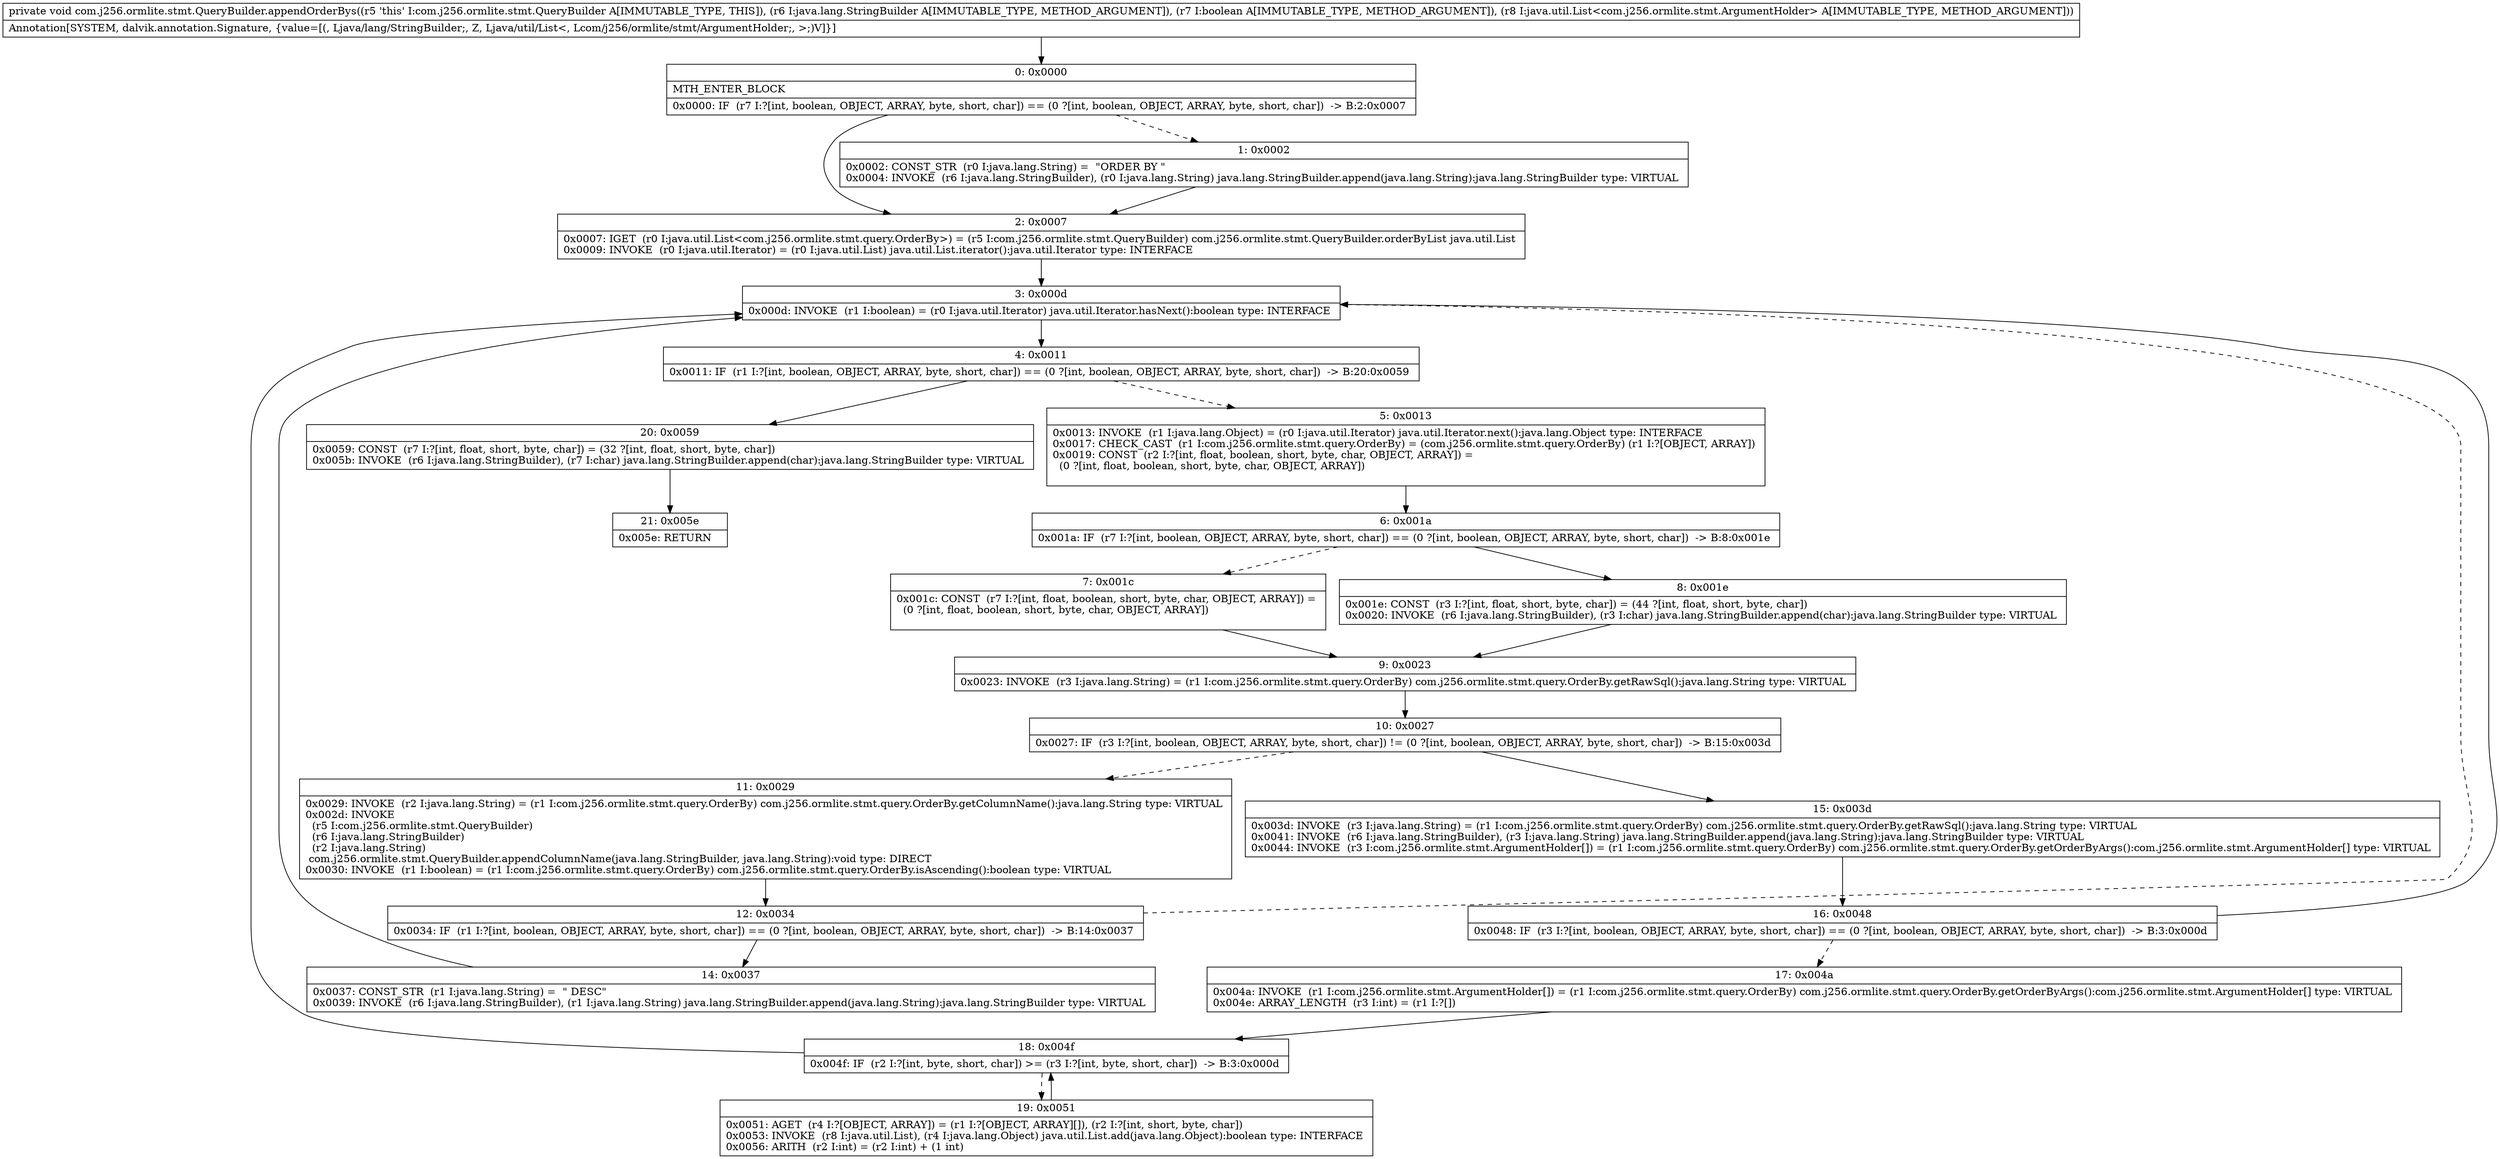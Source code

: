 digraph "CFG forcom.j256.ormlite.stmt.QueryBuilder.appendOrderBys(Ljava\/lang\/StringBuilder;ZLjava\/util\/List;)V" {
Node_0 [shape=record,label="{0\:\ 0x0000|MTH_ENTER_BLOCK\l|0x0000: IF  (r7 I:?[int, boolean, OBJECT, ARRAY, byte, short, char]) == (0 ?[int, boolean, OBJECT, ARRAY, byte, short, char])  \-\> B:2:0x0007 \l}"];
Node_1 [shape=record,label="{1\:\ 0x0002|0x0002: CONST_STR  (r0 I:java.lang.String) =  \"ORDER BY \" \l0x0004: INVOKE  (r6 I:java.lang.StringBuilder), (r0 I:java.lang.String) java.lang.StringBuilder.append(java.lang.String):java.lang.StringBuilder type: VIRTUAL \l}"];
Node_2 [shape=record,label="{2\:\ 0x0007|0x0007: IGET  (r0 I:java.util.List\<com.j256.ormlite.stmt.query.OrderBy\>) = (r5 I:com.j256.ormlite.stmt.QueryBuilder) com.j256.ormlite.stmt.QueryBuilder.orderByList java.util.List \l0x0009: INVOKE  (r0 I:java.util.Iterator) = (r0 I:java.util.List) java.util.List.iterator():java.util.Iterator type: INTERFACE \l}"];
Node_3 [shape=record,label="{3\:\ 0x000d|0x000d: INVOKE  (r1 I:boolean) = (r0 I:java.util.Iterator) java.util.Iterator.hasNext():boolean type: INTERFACE \l}"];
Node_4 [shape=record,label="{4\:\ 0x0011|0x0011: IF  (r1 I:?[int, boolean, OBJECT, ARRAY, byte, short, char]) == (0 ?[int, boolean, OBJECT, ARRAY, byte, short, char])  \-\> B:20:0x0059 \l}"];
Node_5 [shape=record,label="{5\:\ 0x0013|0x0013: INVOKE  (r1 I:java.lang.Object) = (r0 I:java.util.Iterator) java.util.Iterator.next():java.lang.Object type: INTERFACE \l0x0017: CHECK_CAST  (r1 I:com.j256.ormlite.stmt.query.OrderBy) = (com.j256.ormlite.stmt.query.OrderBy) (r1 I:?[OBJECT, ARRAY]) \l0x0019: CONST  (r2 I:?[int, float, boolean, short, byte, char, OBJECT, ARRAY]) = \l  (0 ?[int, float, boolean, short, byte, char, OBJECT, ARRAY])\l \l}"];
Node_6 [shape=record,label="{6\:\ 0x001a|0x001a: IF  (r7 I:?[int, boolean, OBJECT, ARRAY, byte, short, char]) == (0 ?[int, boolean, OBJECT, ARRAY, byte, short, char])  \-\> B:8:0x001e \l}"];
Node_7 [shape=record,label="{7\:\ 0x001c|0x001c: CONST  (r7 I:?[int, float, boolean, short, byte, char, OBJECT, ARRAY]) = \l  (0 ?[int, float, boolean, short, byte, char, OBJECT, ARRAY])\l \l}"];
Node_8 [shape=record,label="{8\:\ 0x001e|0x001e: CONST  (r3 I:?[int, float, short, byte, char]) = (44 ?[int, float, short, byte, char]) \l0x0020: INVOKE  (r6 I:java.lang.StringBuilder), (r3 I:char) java.lang.StringBuilder.append(char):java.lang.StringBuilder type: VIRTUAL \l}"];
Node_9 [shape=record,label="{9\:\ 0x0023|0x0023: INVOKE  (r3 I:java.lang.String) = (r1 I:com.j256.ormlite.stmt.query.OrderBy) com.j256.ormlite.stmt.query.OrderBy.getRawSql():java.lang.String type: VIRTUAL \l}"];
Node_10 [shape=record,label="{10\:\ 0x0027|0x0027: IF  (r3 I:?[int, boolean, OBJECT, ARRAY, byte, short, char]) != (0 ?[int, boolean, OBJECT, ARRAY, byte, short, char])  \-\> B:15:0x003d \l}"];
Node_11 [shape=record,label="{11\:\ 0x0029|0x0029: INVOKE  (r2 I:java.lang.String) = (r1 I:com.j256.ormlite.stmt.query.OrderBy) com.j256.ormlite.stmt.query.OrderBy.getColumnName():java.lang.String type: VIRTUAL \l0x002d: INVOKE  \l  (r5 I:com.j256.ormlite.stmt.QueryBuilder)\l  (r6 I:java.lang.StringBuilder)\l  (r2 I:java.lang.String)\l com.j256.ormlite.stmt.QueryBuilder.appendColumnName(java.lang.StringBuilder, java.lang.String):void type: DIRECT \l0x0030: INVOKE  (r1 I:boolean) = (r1 I:com.j256.ormlite.stmt.query.OrderBy) com.j256.ormlite.stmt.query.OrderBy.isAscending():boolean type: VIRTUAL \l}"];
Node_12 [shape=record,label="{12\:\ 0x0034|0x0034: IF  (r1 I:?[int, boolean, OBJECT, ARRAY, byte, short, char]) == (0 ?[int, boolean, OBJECT, ARRAY, byte, short, char])  \-\> B:14:0x0037 \l}"];
Node_14 [shape=record,label="{14\:\ 0x0037|0x0037: CONST_STR  (r1 I:java.lang.String) =  \" DESC\" \l0x0039: INVOKE  (r6 I:java.lang.StringBuilder), (r1 I:java.lang.String) java.lang.StringBuilder.append(java.lang.String):java.lang.StringBuilder type: VIRTUAL \l}"];
Node_15 [shape=record,label="{15\:\ 0x003d|0x003d: INVOKE  (r3 I:java.lang.String) = (r1 I:com.j256.ormlite.stmt.query.OrderBy) com.j256.ormlite.stmt.query.OrderBy.getRawSql():java.lang.String type: VIRTUAL \l0x0041: INVOKE  (r6 I:java.lang.StringBuilder), (r3 I:java.lang.String) java.lang.StringBuilder.append(java.lang.String):java.lang.StringBuilder type: VIRTUAL \l0x0044: INVOKE  (r3 I:com.j256.ormlite.stmt.ArgumentHolder[]) = (r1 I:com.j256.ormlite.stmt.query.OrderBy) com.j256.ormlite.stmt.query.OrderBy.getOrderByArgs():com.j256.ormlite.stmt.ArgumentHolder[] type: VIRTUAL \l}"];
Node_16 [shape=record,label="{16\:\ 0x0048|0x0048: IF  (r3 I:?[int, boolean, OBJECT, ARRAY, byte, short, char]) == (0 ?[int, boolean, OBJECT, ARRAY, byte, short, char])  \-\> B:3:0x000d \l}"];
Node_17 [shape=record,label="{17\:\ 0x004a|0x004a: INVOKE  (r1 I:com.j256.ormlite.stmt.ArgumentHolder[]) = (r1 I:com.j256.ormlite.stmt.query.OrderBy) com.j256.ormlite.stmt.query.OrderBy.getOrderByArgs():com.j256.ormlite.stmt.ArgumentHolder[] type: VIRTUAL \l0x004e: ARRAY_LENGTH  (r3 I:int) = (r1 I:?[]) \l}"];
Node_18 [shape=record,label="{18\:\ 0x004f|0x004f: IF  (r2 I:?[int, byte, short, char]) \>= (r3 I:?[int, byte, short, char])  \-\> B:3:0x000d \l}"];
Node_19 [shape=record,label="{19\:\ 0x0051|0x0051: AGET  (r4 I:?[OBJECT, ARRAY]) = (r1 I:?[OBJECT, ARRAY][]), (r2 I:?[int, short, byte, char]) \l0x0053: INVOKE  (r8 I:java.util.List), (r4 I:java.lang.Object) java.util.List.add(java.lang.Object):boolean type: INTERFACE \l0x0056: ARITH  (r2 I:int) = (r2 I:int) + (1 int) \l}"];
Node_20 [shape=record,label="{20\:\ 0x0059|0x0059: CONST  (r7 I:?[int, float, short, byte, char]) = (32 ?[int, float, short, byte, char]) \l0x005b: INVOKE  (r6 I:java.lang.StringBuilder), (r7 I:char) java.lang.StringBuilder.append(char):java.lang.StringBuilder type: VIRTUAL \l}"];
Node_21 [shape=record,label="{21\:\ 0x005e|0x005e: RETURN   \l}"];
MethodNode[shape=record,label="{private void com.j256.ormlite.stmt.QueryBuilder.appendOrderBys((r5 'this' I:com.j256.ormlite.stmt.QueryBuilder A[IMMUTABLE_TYPE, THIS]), (r6 I:java.lang.StringBuilder A[IMMUTABLE_TYPE, METHOD_ARGUMENT]), (r7 I:boolean A[IMMUTABLE_TYPE, METHOD_ARGUMENT]), (r8 I:java.util.List\<com.j256.ormlite.stmt.ArgumentHolder\> A[IMMUTABLE_TYPE, METHOD_ARGUMENT]))  | Annotation[SYSTEM, dalvik.annotation.Signature, \{value=[(, Ljava\/lang\/StringBuilder;, Z, Ljava\/util\/List\<, Lcom\/j256\/ormlite\/stmt\/ArgumentHolder;, \>;)V]\}]\l}"];
MethodNode -> Node_0;
Node_0 -> Node_1[style=dashed];
Node_0 -> Node_2;
Node_1 -> Node_2;
Node_2 -> Node_3;
Node_3 -> Node_4;
Node_4 -> Node_5[style=dashed];
Node_4 -> Node_20;
Node_5 -> Node_6;
Node_6 -> Node_7[style=dashed];
Node_6 -> Node_8;
Node_7 -> Node_9;
Node_8 -> Node_9;
Node_9 -> Node_10;
Node_10 -> Node_11[style=dashed];
Node_10 -> Node_15;
Node_11 -> Node_12;
Node_12 -> Node_14;
Node_12 -> Node_3[style=dashed];
Node_14 -> Node_3;
Node_15 -> Node_16;
Node_16 -> Node_3;
Node_16 -> Node_17[style=dashed];
Node_17 -> Node_18;
Node_18 -> Node_3;
Node_18 -> Node_19[style=dashed];
Node_19 -> Node_18;
Node_20 -> Node_21;
}

